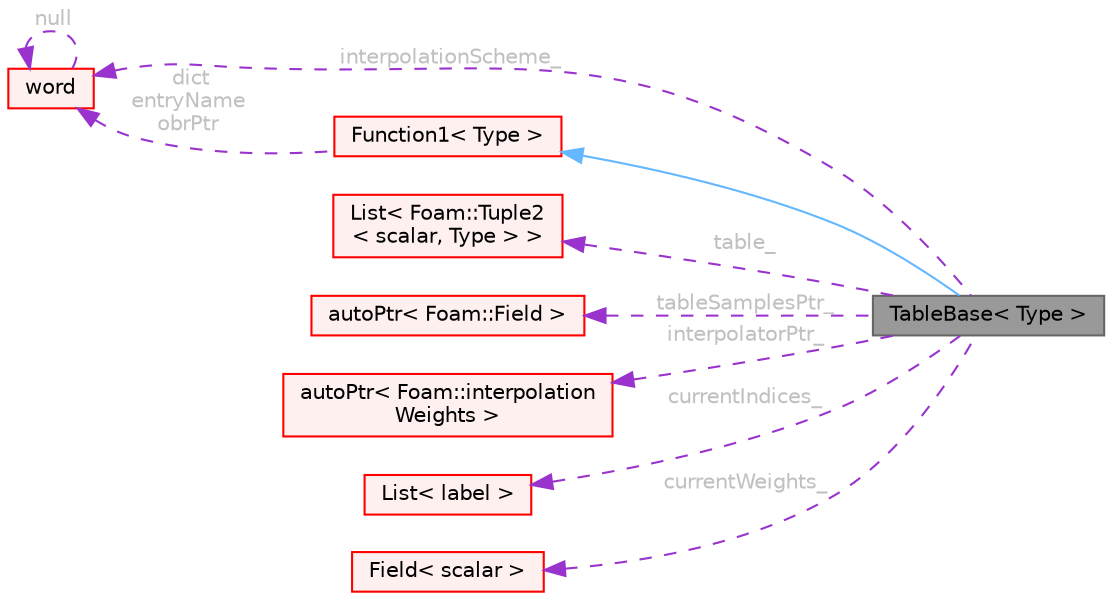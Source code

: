 digraph "TableBase&lt; Type &gt;"
{
 // LATEX_PDF_SIZE
  bgcolor="transparent";
  edge [fontname=Helvetica,fontsize=10,labelfontname=Helvetica,labelfontsize=10];
  node [fontname=Helvetica,fontsize=10,shape=box,height=0.2,width=0.4];
  rankdir="LR";
  Node1 [id="Node000001",label="TableBase\< Type \>",height=0.2,width=0.4,color="gray40", fillcolor="grey60", style="filled", fontcolor="black",tooltip="Base class for table with bounds handling, interpolation and integration."];
  Node2 -> Node1 [id="edge1_Node000001_Node000002",dir="back",color="steelblue1",style="solid",tooltip=" "];
  Node2 [id="Node000002",label="Function1\< Type \>",height=0.2,width=0.4,color="red", fillcolor="#FFF0F0", style="filled",URL="$classFoam_1_1Function1.html",tooltip="Top level data entry class for use in dictionaries. Provides a mechanism to specify a variable as a c..."];
  Node5 -> Node2 [id="edge2_Node000002_Node000005",dir="back",color="darkorchid3",style="dashed",tooltip=" ",label=" dict\nentryName\nobrPtr",fontcolor="grey" ];
  Node5 [id="Node000005",label="word",height=0.2,width=0.4,color="red", fillcolor="#FFF0F0", style="filled",URL="$classFoam_1_1word.html",tooltip="A class for handling words, derived from Foam::string."];
  Node5 -> Node5 [id="edge3_Node000005_Node000005",dir="back",color="darkorchid3",style="dashed",tooltip=" ",label=" null",fontcolor="grey" ];
  Node5 -> Node1 [id="edge4_Node000001_Node000005",dir="back",color="darkorchid3",style="dashed",tooltip=" ",label=" interpolationScheme_",fontcolor="grey" ];
  Node17 -> Node1 [id="edge5_Node000001_Node000017",dir="back",color="darkorchid3",style="dashed",tooltip=" ",label=" table_",fontcolor="grey" ];
  Node17 [id="Node000017",label="List\< Foam::Tuple2\l\< scalar, Type \> \>",height=0.2,width=0.4,color="red", fillcolor="#FFF0F0", style="filled",URL="$classFoam_1_1List.html",tooltip=" "];
  Node21 -> Node1 [id="edge6_Node000001_Node000021",dir="back",color="darkorchid3",style="dashed",tooltip=" ",label=" tableSamplesPtr_",fontcolor="grey" ];
  Node21 [id="Node000021",label="autoPtr\< Foam::Field \>",height=0.2,width=0.4,color="red", fillcolor="#FFF0F0", style="filled",URL="$classFoam_1_1autoPtr.html",tooltip=" "];
  Node23 -> Node1 [id="edge7_Node000001_Node000023",dir="back",color="darkorchid3",style="dashed",tooltip=" ",label=" interpolatorPtr_",fontcolor="grey" ];
  Node23 [id="Node000023",label="autoPtr\< Foam::interpolation\lWeights \>",height=0.2,width=0.4,color="red", fillcolor="#FFF0F0", style="filled",URL="$classFoam_1_1autoPtr.html",tooltip=" "];
  Node24 -> Node1 [id="edge8_Node000001_Node000024",dir="back",color="darkorchid3",style="dashed",tooltip=" ",label=" currentIndices_",fontcolor="grey" ];
  Node24 [id="Node000024",label="List\< label \>",height=0.2,width=0.4,color="red", fillcolor="#FFF0F0", style="filled",URL="$classFoam_1_1List.html",tooltip=" "];
  Node26 -> Node1 [id="edge9_Node000001_Node000026",dir="back",color="darkorchid3",style="dashed",tooltip=" ",label=" currentWeights_",fontcolor="grey" ];
  Node26 [id="Node000026",label="Field\< scalar \>",height=0.2,width=0.4,color="red", fillcolor="#FFF0F0", style="filled",URL="$classFoam_1_1Field.html",tooltip=" "];
}
